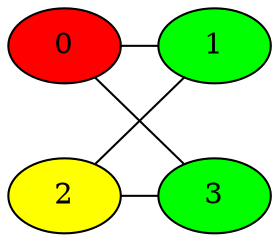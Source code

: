 graph G { 
	0 -- 1 -- 2 -- 3;
	3 -- 0;
	{rank=same 0 1}
	{rank=same 3 2}
	0 [style=filled, fillcolor=red]
	1 [style=filled, fillcolor=green]
	2 [style=filled, fillcolor=yellow]
	3 [style=filled, fillcolor=green]
}